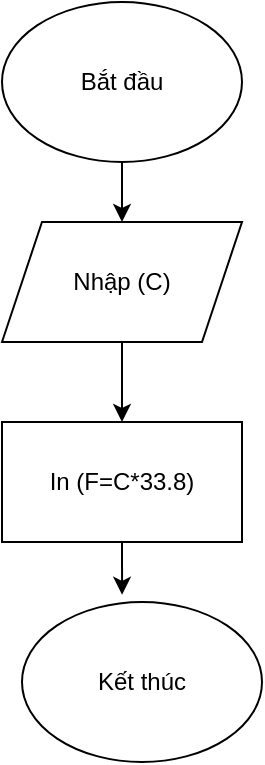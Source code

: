 <mxfile version="20.3.2" type="device"><diagram id="duhbJ1uVKJdH41vTgitD" name="Page-1"><mxGraphModel dx="592" dy="477" grid="1" gridSize="10" guides="1" tooltips="1" connect="1" arrows="1" fold="1" page="1" pageScale="1" pageWidth="850" pageHeight="1100" math="0" shadow="0"><root><mxCell id="0"/><mxCell id="1" parent="0"/><mxCell id="2UktJDYqvFLq8ks-wkgy-1" value="Bắt đầu" style="ellipse;whiteSpace=wrap;html=1;" vertex="1" parent="1"><mxGeometry x="140" y="210" width="120" height="80" as="geometry"/></mxCell><mxCell id="2UktJDYqvFLq8ks-wkgy-8" style="edgeStyle=orthogonalEdgeStyle;rounded=0;orthogonalLoop=1;jettySize=auto;html=1;exitX=0.5;exitY=1;exitDx=0;exitDy=0;entryX=0.5;entryY=0;entryDx=0;entryDy=0;" edge="1" parent="1" source="2UktJDYqvFLq8ks-wkgy-3" target="2UktJDYqvFLq8ks-wkgy-5"><mxGeometry relative="1" as="geometry"/></mxCell><mxCell id="2UktJDYqvFLq8ks-wkgy-3" value="Nhập (C)" style="shape=parallelogram;perimeter=parallelogramPerimeter;whiteSpace=wrap;html=1;fixedSize=1;" vertex="1" parent="1"><mxGeometry x="140" y="320" width="120" height="60" as="geometry"/></mxCell><mxCell id="2UktJDYqvFLq8ks-wkgy-11" style="edgeStyle=orthogonalEdgeStyle;rounded=0;orthogonalLoop=1;jettySize=auto;html=1;exitX=0.5;exitY=1;exitDx=0;exitDy=0;entryX=0.417;entryY=-0.045;entryDx=0;entryDy=0;entryPerimeter=0;" edge="1" parent="1" source="2UktJDYqvFLq8ks-wkgy-5" target="2UktJDYqvFLq8ks-wkgy-6"><mxGeometry relative="1" as="geometry"/></mxCell><mxCell id="2UktJDYqvFLq8ks-wkgy-5" value="In (F=C*33.8)" style="rounded=0;whiteSpace=wrap;html=1;" vertex="1" parent="1"><mxGeometry x="140" y="420" width="120" height="60" as="geometry"/></mxCell><mxCell id="2UktJDYqvFLq8ks-wkgy-6" value="Kết thúc" style="ellipse;whiteSpace=wrap;html=1;" vertex="1" parent="1"><mxGeometry x="150" y="510" width="120" height="80" as="geometry"/></mxCell><mxCell id="2UktJDYqvFLq8ks-wkgy-7" value="" style="endArrow=classic;html=1;rounded=0;exitX=0.5;exitY=1;exitDx=0;exitDy=0;entryX=0.5;entryY=0;entryDx=0;entryDy=0;" edge="1" parent="1" source="2UktJDYqvFLq8ks-wkgy-1" target="2UktJDYqvFLq8ks-wkgy-3"><mxGeometry width="50" height="50" relative="1" as="geometry"><mxPoint x="170" y="430" as="sourcePoint"/><mxPoint x="220" y="380" as="targetPoint"/></mxGeometry></mxCell></root></mxGraphModel></diagram></mxfile>